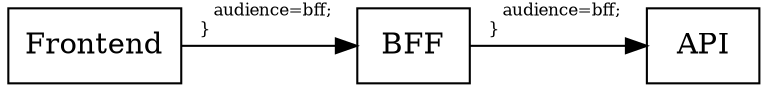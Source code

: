 digraph {
    layout=dot
    rankdir="T"


    subgraph cons2{
        rank=same
        Frontend[shape=rect]
        BFF[shape=rect]
        API[shape=rect]
    }

    Frontend->BFF[label="{\l   clientid=fe; \l   audience=bff; \l}\l",align="left",fontsize=8]

    BFF->API[label="{\l   clientid=fe; \l   audience=bff; \l}\l",align="left",fontsize=8]


 
}